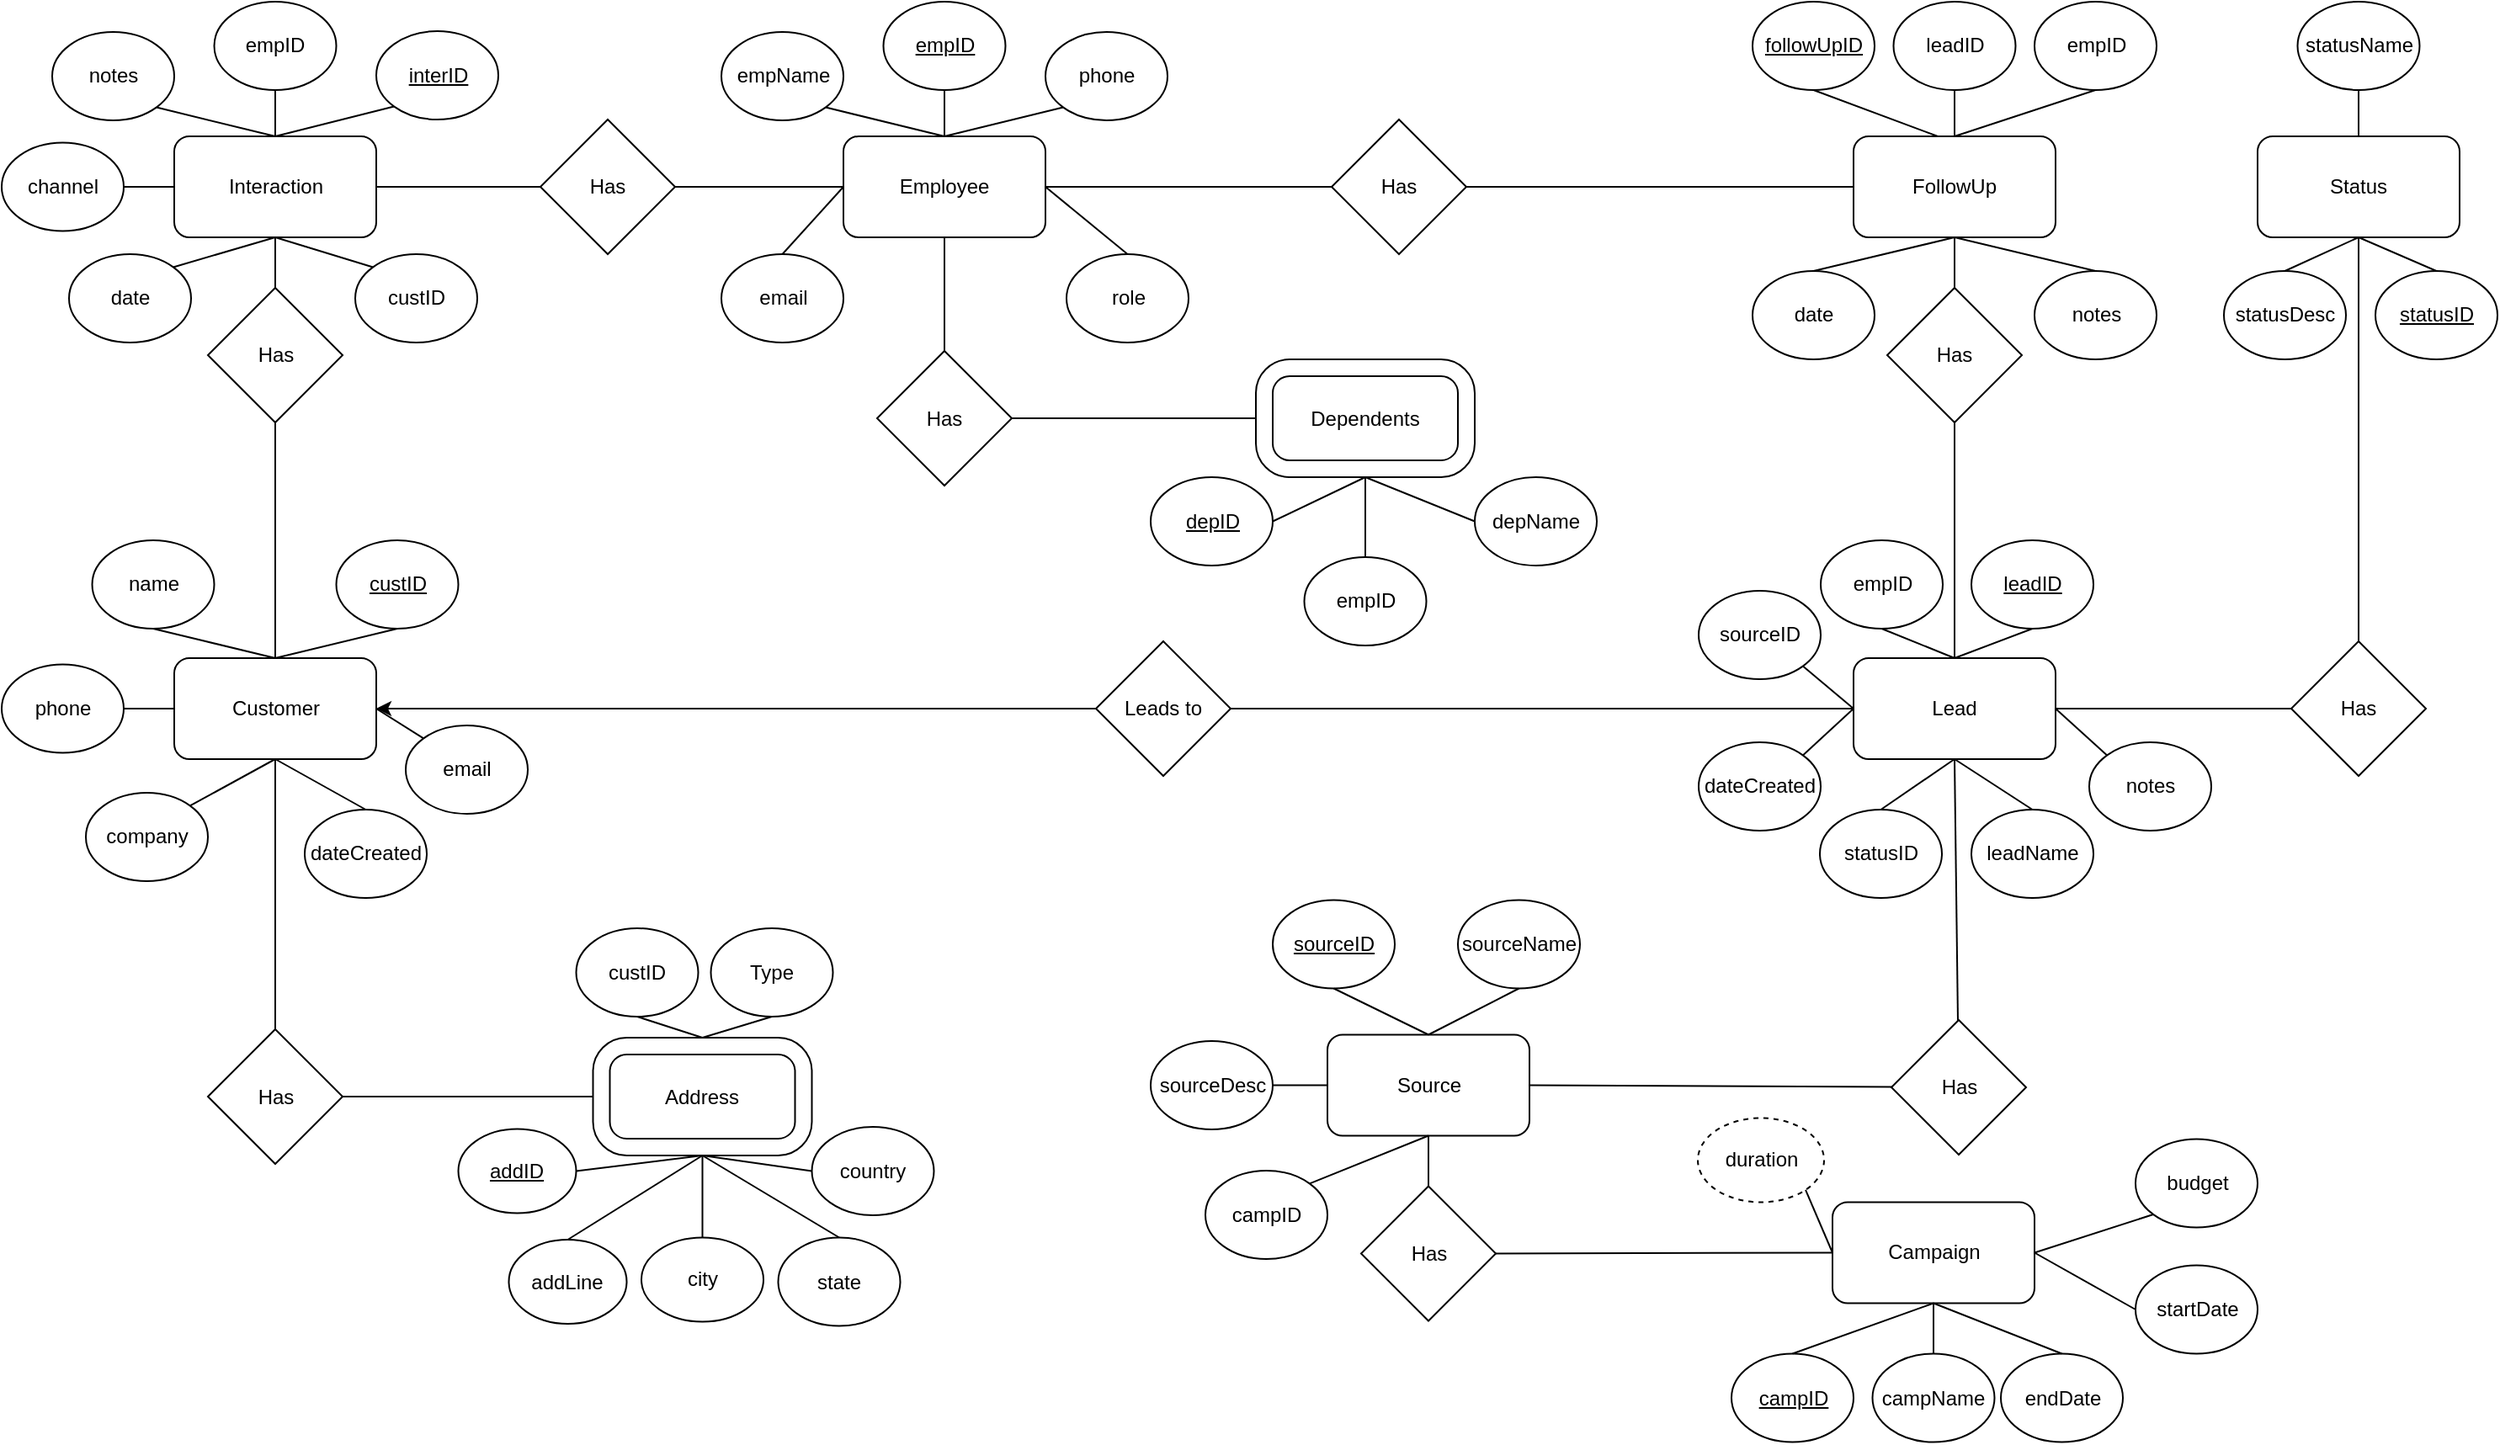 <mxfile version="27.1.0">
  <diagram name="Page-1" id="8sQqAwXPiCQdWm5QxgjP">
    <mxGraphModel dx="2730" dy="2082" grid="1" gridSize="10" guides="1" tooltips="1" connect="1" arrows="1" fold="1" page="1" pageScale="1" pageWidth="850" pageHeight="1100" math="0" shadow="0">
      <root>
        <mxCell id="0" />
        <mxCell id="1" parent="0" />
        <mxCell id="ETelCBclH9HvLKyW6j6P-1" value="Customer" style="rounded=1;whiteSpace=wrap;html=1;" parent="1" vertex="1">
          <mxGeometry x="-627.5" y="-568" width="120" height="60" as="geometry" />
        </mxCell>
        <mxCell id="ETelCBclH9HvLKyW6j6P-2" value="Address" style="rounded=1;whiteSpace=wrap;html=1;" parent="1" vertex="1">
          <mxGeometry x="-373.75" y="-337.5" width="120" height="60" as="geometry" />
        </mxCell>
        <mxCell id="ETelCBclH9HvLKyW6j6P-3" value="Employee" style="rounded=1;whiteSpace=wrap;html=1;" parent="1" vertex="1">
          <mxGeometry x="-230" y="-878" width="120" height="60" as="geometry" />
        </mxCell>
        <mxCell id="ETelCBclH9HvLKyW6j6P-4" value="Lead" style="rounded=1;whiteSpace=wrap;html=1;" parent="1" vertex="1">
          <mxGeometry x="370" y="-568" width="120" height="60" as="geometry" />
        </mxCell>
        <mxCell id="ETelCBclH9HvLKyW6j6P-6" value="Status" style="rounded=1;whiteSpace=wrap;html=1;" parent="1" vertex="1">
          <mxGeometry x="610" y="-878" width="120" height="60" as="geometry" />
        </mxCell>
        <mxCell id="ETelCBclH9HvLKyW6j6P-7" value="Interaction" style="rounded=1;whiteSpace=wrap;html=1;" parent="1" vertex="1">
          <mxGeometry x="-627.5" y="-878" width="120" height="60" as="geometry" />
        </mxCell>
        <mxCell id="ETelCBclH9HvLKyW6j6P-8" value="FollowUp" style="rounded=1;whiteSpace=wrap;html=1;" parent="1" vertex="1">
          <mxGeometry x="370" y="-878" width="120" height="60" as="geometry" />
        </mxCell>
        <mxCell id="ETelCBclH9HvLKyW6j6P-10" value="Campaign" style="rounded=1;whiteSpace=wrap;html=1;" parent="1" vertex="1">
          <mxGeometry x="357.5" y="-244.75" width="120" height="60" as="geometry" />
        </mxCell>
        <mxCell id="ETelCBclH9HvLKyW6j6P-11" value="Has" style="rhombus;whiteSpace=wrap;html=1;" parent="1" vertex="1">
          <mxGeometry x="-607.5" y="-347.5" width="80" height="80" as="geometry" />
        </mxCell>
        <mxCell id="ETelCBclH9HvLKyW6j6P-12" value="" style="endArrow=none;html=1;rounded=0;entryX=0.5;entryY=1;entryDx=0;entryDy=0;exitX=0.5;exitY=0;exitDx=0;exitDy=0;" parent="1" source="ETelCBclH9HvLKyW6j6P-11" target="ETelCBclH9HvLKyW6j6P-1" edge="1">
          <mxGeometry width="50" height="50" relative="1" as="geometry">
            <mxPoint x="-137.5" y="-247.5" as="sourcePoint" />
            <mxPoint x="-577.5" y="-407.5" as="targetPoint" />
            <Array as="points" />
          </mxGeometry>
        </mxCell>
        <mxCell id="ETelCBclH9HvLKyW6j6P-13" value="" style="endArrow=none;html=1;rounded=0;exitX=0;exitY=0.5;exitDx=0;exitDy=0;entryX=1;entryY=0.5;entryDx=0;entryDy=0;" parent="1" source="ETelCBclH9HvLKyW6j6P-2" target="ETelCBclH9HvLKyW6j6P-11" edge="1">
          <mxGeometry width="50" height="50" relative="1" as="geometry">
            <mxPoint x="-60" y="-247.5" as="sourcePoint" />
            <mxPoint x="-560" y="-347.5" as="targetPoint" />
          </mxGeometry>
        </mxCell>
        <mxCell id="ETelCBclH9HvLKyW6j6P-14" value="Has" style="rhombus;whiteSpace=wrap;html=1;" parent="1" vertex="1">
          <mxGeometry x="392.5" y="-353" width="80" height="80" as="geometry" />
        </mxCell>
        <mxCell id="ETelCBclH9HvLKyW6j6P-15" value="" style="endArrow=none;html=1;rounded=0;exitX=0.5;exitY=1;exitDx=0;exitDy=0;" parent="1" source="ETelCBclH9HvLKyW6j6P-4" target="ETelCBclH9HvLKyW6j6P-14" edge="1">
          <mxGeometry width="50" height="50" relative="1" as="geometry">
            <mxPoint x="415" y="-379" as="sourcePoint" />
            <mxPoint x="275" y="-398.75" as="targetPoint" />
          </mxGeometry>
        </mxCell>
        <mxCell id="ETelCBclH9HvLKyW6j6P-16" value="" style="endArrow=none;html=1;rounded=0;exitX=1;exitY=0.5;exitDx=0;exitDy=0;" parent="1" source="ETelCBclH9HvLKyW6j6P-42" target="ETelCBclH9HvLKyW6j6P-14" edge="1">
          <mxGeometry width="50" height="50" relative="1" as="geometry">
            <mxPoint x="137.5" y="-314.75" as="sourcePoint" />
            <mxPoint x="117.5" y="-434.75" as="targetPoint" />
          </mxGeometry>
        </mxCell>
        <mxCell id="ETelCBclH9HvLKyW6j6P-17" value="Has" style="rhombus;whiteSpace=wrap;html=1;" parent="1" vertex="1">
          <mxGeometry x="630" y="-578" width="80" height="80" as="geometry" />
        </mxCell>
        <mxCell id="ETelCBclH9HvLKyW6j6P-18" value="" style="endArrow=none;html=1;rounded=0;exitX=0;exitY=0.5;exitDx=0;exitDy=0;entryX=1;entryY=0.5;entryDx=0;entryDy=0;" parent="1" source="ETelCBclH9HvLKyW6j6P-17" target="ETelCBclH9HvLKyW6j6P-4" edge="1">
          <mxGeometry width="50" height="50" relative="1" as="geometry">
            <mxPoint x="240" y="-478" as="sourcePoint" />
            <mxPoint x="500" y="-548" as="targetPoint" />
          </mxGeometry>
        </mxCell>
        <mxCell id="ETelCBclH9HvLKyW6j6P-19" value="" style="endArrow=none;html=1;rounded=0;exitX=0.5;exitY=1;exitDx=0;exitDy=0;entryX=0.5;entryY=0;entryDx=0;entryDy=0;" parent="1" source="ETelCBclH9HvLKyW6j6P-6" target="ETelCBclH9HvLKyW6j6P-17" edge="1">
          <mxGeometry width="50" height="50" relative="1" as="geometry">
            <mxPoint x="290" y="-478" as="sourcePoint" />
            <mxPoint x="340" y="-528" as="targetPoint" />
          </mxGeometry>
        </mxCell>
        <mxCell id="ETelCBclH9HvLKyW6j6P-20" value="Has" style="rhombus;whiteSpace=wrap;html=1;" parent="1" vertex="1">
          <mxGeometry x="-410" y="-888" width="80" height="80" as="geometry" />
        </mxCell>
        <mxCell id="ETelCBclH9HvLKyW6j6P-21" value="" style="endArrow=none;html=1;rounded=0;entryX=1;entryY=0.5;entryDx=0;entryDy=0;exitX=0;exitY=0.5;exitDx=0;exitDy=0;" parent="1" source="ETelCBclH9HvLKyW6j6P-3" target="ETelCBclH9HvLKyW6j6P-20" edge="1">
          <mxGeometry width="50" height="50" relative="1" as="geometry">
            <mxPoint x="-50" y="-698" as="sourcePoint" />
            <mxPoint y="-748" as="targetPoint" />
          </mxGeometry>
        </mxCell>
        <mxCell id="ETelCBclH9HvLKyW6j6P-22" value="" style="endArrow=none;html=1;rounded=0;entryX=0;entryY=0.5;entryDx=0;entryDy=0;" parent="1" source="ETelCBclH9HvLKyW6j6P-7" target="ETelCBclH9HvLKyW6j6P-20" edge="1">
          <mxGeometry width="50" height="50" relative="1" as="geometry">
            <mxPoint x="-50" y="-698" as="sourcePoint" />
            <mxPoint y="-748" as="targetPoint" />
          </mxGeometry>
        </mxCell>
        <mxCell id="ETelCBclH9HvLKyW6j6P-23" value="Has" style="rhombus;whiteSpace=wrap;html=1;" parent="1" vertex="1">
          <mxGeometry x="-607.5" y="-788" width="80" height="80" as="geometry" />
        </mxCell>
        <mxCell id="ETelCBclH9HvLKyW6j6P-24" value="" style="endArrow=none;html=1;rounded=0;entryX=0.5;entryY=1;entryDx=0;entryDy=0;exitX=0.5;exitY=0;exitDx=0;exitDy=0;" parent="1" source="ETelCBclH9HvLKyW6j6P-23" target="ETelCBclH9HvLKyW6j6P-7" edge="1">
          <mxGeometry width="50" height="50" relative="1" as="geometry">
            <mxPoint x="-447.5" y="-698" as="sourcePoint" />
            <mxPoint x="-447.5" y="-778" as="targetPoint" />
            <Array as="points" />
          </mxGeometry>
        </mxCell>
        <mxCell id="ETelCBclH9HvLKyW6j6P-25" value="" style="endArrow=none;html=1;rounded=0;entryX=0.5;entryY=1;entryDx=0;entryDy=0;exitX=0.5;exitY=0;exitDx=0;exitDy=0;" parent="1" source="ETelCBclH9HvLKyW6j6P-1" target="ETelCBclH9HvLKyW6j6P-23" edge="1">
          <mxGeometry width="50" height="50" relative="1" as="geometry">
            <mxPoint x="-497.5" y="-548" as="sourcePoint" />
            <mxPoint x="-497.5" y="-628" as="targetPoint" />
            <Array as="points" />
          </mxGeometry>
        </mxCell>
        <mxCell id="ETelCBclH9HvLKyW6j6P-27" value="Has" style="rhombus;whiteSpace=wrap;html=1;" parent="1" vertex="1">
          <mxGeometry x="77.5" y="-254.25" width="80" height="80" as="geometry" />
        </mxCell>
        <mxCell id="ETelCBclH9HvLKyW6j6P-28" value="" style="endArrow=none;html=1;rounded=0;entryX=0;entryY=0.5;entryDx=0;entryDy=0;exitX=1;exitY=0.5;exitDx=0;exitDy=0;" parent="1" source="ETelCBclH9HvLKyW6j6P-27" target="ETelCBclH9HvLKyW6j6P-10" edge="1">
          <mxGeometry width="50" height="50" relative="1" as="geometry">
            <mxPoint x="67.5" y="-384.75" as="sourcePoint" />
            <mxPoint x="117.5" y="-434.75" as="targetPoint" />
          </mxGeometry>
        </mxCell>
        <mxCell id="ETelCBclH9HvLKyW6j6P-30" value="Has" style="rhombus;whiteSpace=wrap;html=1;" parent="1" vertex="1">
          <mxGeometry x="60" y="-888" width="80" height="80" as="geometry" />
        </mxCell>
        <mxCell id="ETelCBclH9HvLKyW6j6P-31" value="" style="endArrow=none;html=1;rounded=0;entryX=1;entryY=0.5;entryDx=0;entryDy=0;exitX=0;exitY=0.5;exitDx=0;exitDy=0;" parent="1" source="ETelCBclH9HvLKyW6j6P-30" target="ETelCBclH9HvLKyW6j6P-3" edge="1">
          <mxGeometry width="50" height="50" relative="1" as="geometry">
            <mxPoint x="-50" y="-698" as="sourcePoint" />
            <mxPoint y="-748" as="targetPoint" />
          </mxGeometry>
        </mxCell>
        <mxCell id="ETelCBclH9HvLKyW6j6P-33" value="Has" style="rhombus;whiteSpace=wrap;html=1;" parent="1" vertex="1">
          <mxGeometry x="390" y="-788" width="80" height="80" as="geometry" />
        </mxCell>
        <mxCell id="ETelCBclH9HvLKyW6j6P-34" value="" style="endArrow=none;html=1;rounded=0;entryX=0.5;entryY=0;entryDx=0;entryDy=0;exitX=0.5;exitY=1;exitDx=0;exitDy=0;" parent="1" source="ETelCBclH9HvLKyW6j6P-33" target="ETelCBclH9HvLKyW6j6P-4" edge="1">
          <mxGeometry width="50" height="50" relative="1" as="geometry">
            <mxPoint x="240" y="-478" as="sourcePoint" />
            <mxPoint x="290" y="-528" as="targetPoint" />
          </mxGeometry>
        </mxCell>
        <mxCell id="ETelCBclH9HvLKyW6j6P-35" value="" style="endArrow=none;html=1;rounded=0;entryX=0.5;entryY=0;entryDx=0;entryDy=0;exitX=0.5;exitY=1;exitDx=0;exitDy=0;" parent="1" source="ETelCBclH9HvLKyW6j6P-8" target="ETelCBclH9HvLKyW6j6P-33" edge="1">
          <mxGeometry width="50" height="50" relative="1" as="geometry">
            <mxPoint x="240" y="-578" as="sourcePoint" />
            <mxPoint x="290" y="-628" as="targetPoint" />
          </mxGeometry>
        </mxCell>
        <mxCell id="ETelCBclH9HvLKyW6j6P-40" value="" style="verticalLabelPosition=bottom;verticalAlign=top;html=1;shape=mxgraph.basic.rounded_frame;dx=10;whiteSpace=wrap;" parent="1" vertex="1">
          <mxGeometry x="-378.75" y="-342.5" width="130" height="70" as="geometry" />
        </mxCell>
        <mxCell id="ETelCBclH9HvLKyW6j6P-42" value="Source" style="rounded=1;whiteSpace=wrap;html=1;" parent="1" vertex="1">
          <mxGeometry x="57.5" y="-344.25" width="120" height="60" as="geometry" />
        </mxCell>
        <mxCell id="ETelCBclH9HvLKyW6j6P-44" value="" style="endArrow=none;html=1;rounded=0;entryX=1;entryY=0.5;entryDx=0;entryDy=0;exitX=0;exitY=0.5;exitDx=0;exitDy=0;" parent="1" source="ETelCBclH9HvLKyW6j6P-8" target="ETelCBclH9HvLKyW6j6P-30" edge="1">
          <mxGeometry width="50" height="50" relative="1" as="geometry">
            <mxPoint x="130" y="-668" as="sourcePoint" />
            <mxPoint x="180" y="-718" as="targetPoint" />
          </mxGeometry>
        </mxCell>
        <mxCell id="ETelCBclH9HvLKyW6j6P-45" value="Has" style="rhombus;whiteSpace=wrap;html=1;" parent="1" vertex="1">
          <mxGeometry x="-210" y="-750.5" width="80" height="80" as="geometry" />
        </mxCell>
        <mxCell id="ETelCBclH9HvLKyW6j6P-46" value="" style="endArrow=none;html=1;rounded=0;entryX=0.5;entryY=1;entryDx=0;entryDy=0;exitX=0.5;exitY=0;exitDx=0;exitDy=0;" parent="1" source="ETelCBclH9HvLKyW6j6P-45" target="ETelCBclH9HvLKyW6j6P-3" edge="1">
          <mxGeometry width="50" height="50" relative="1" as="geometry">
            <mxPoint x="-170" y="-778" as="sourcePoint" />
            <mxPoint x="50" y="-718" as="targetPoint" />
          </mxGeometry>
        </mxCell>
        <mxCell id="ETelCBclH9HvLKyW6j6P-47" value="" style="endArrow=none;html=1;rounded=0;entryX=1;entryY=0.5;entryDx=0;entryDy=0;exitX=0;exitY=0.5;exitDx=0;exitDy=0;exitPerimeter=0;" parent="1" source="ETelCBclH9HvLKyW6j6P-49" target="ETelCBclH9HvLKyW6j6P-45" edge="1">
          <mxGeometry width="50" height="50" relative="1" as="geometry">
            <mxPoint x="180" y="-918" as="sourcePoint" />
            <mxPoint x="50" y="-718" as="targetPoint" />
            <Array as="points" />
          </mxGeometry>
        </mxCell>
        <mxCell id="ETelCBclH9HvLKyW6j6P-48" value="Dependents" style="rounded=1;whiteSpace=wrap;html=1;" parent="1" vertex="1">
          <mxGeometry x="20" y="-740.5" width="120" height="60" as="geometry" />
        </mxCell>
        <mxCell id="ETelCBclH9HvLKyW6j6P-49" value="" style="verticalLabelPosition=bottom;verticalAlign=top;html=1;shape=mxgraph.basic.rounded_frame;dx=10;whiteSpace=wrap;" parent="1" vertex="1">
          <mxGeometry x="15" y="-745.5" width="130" height="70" as="geometry" />
        </mxCell>
        <mxCell id="ETelCBclH9HvLKyW6j6P-51" value="Leads to" style="rhombus;whiteSpace=wrap;html=1;" parent="1" vertex="1">
          <mxGeometry x="-80" y="-578" width="80" height="80" as="geometry" />
        </mxCell>
        <mxCell id="ETelCBclH9HvLKyW6j6P-52" value="" style="endArrow=classic;html=1;rounded=0;entryX=1;entryY=0.5;entryDx=0;entryDy=0;exitX=0;exitY=0.5;exitDx=0;exitDy=0;" parent="1" source="ETelCBclH9HvLKyW6j6P-51" target="ETelCBclH9HvLKyW6j6P-1" edge="1">
          <mxGeometry width="50" height="50" relative="1" as="geometry">
            <mxPoint x="-150" y="-558" as="sourcePoint" />
            <mxPoint x="-100" y="-608" as="targetPoint" />
          </mxGeometry>
        </mxCell>
        <mxCell id="ETelCBclH9HvLKyW6j6P-53" value="" style="endArrow=none;html=1;rounded=0;exitX=1;exitY=0.5;exitDx=0;exitDy=0;entryX=0;entryY=0.5;entryDx=0;entryDy=0;" parent="1" source="ETelCBclH9HvLKyW6j6P-51" target="ETelCBclH9HvLKyW6j6P-4" edge="1">
          <mxGeometry width="50" height="50" relative="1" as="geometry">
            <mxPoint x="40" y="-538" as="sourcePoint" />
            <mxPoint x="210" y="-538" as="targetPoint" />
          </mxGeometry>
        </mxCell>
        <mxCell id="ETelCBclH9HvLKyW6j6P-58" value="" style="endArrow=none;html=1;rounded=0;entryX=0.5;entryY=1;entryDx=0;entryDy=0;" parent="1" source="ETelCBclH9HvLKyW6j6P-27" edge="1">
          <mxGeometry width="50" height="50" relative="1" as="geometry">
            <mxPoint x="147.5" y="-384.25" as="sourcePoint" />
            <mxPoint x="117.5" y="-284.25" as="targetPoint" />
          </mxGeometry>
        </mxCell>
        <mxCell id="ETelCBclH9HvLKyW6j6P-59" value="&lt;u&gt;addID&lt;/u&gt;" style="ellipse;whiteSpace=wrap;html=1;" parent="1" vertex="1">
          <mxGeometry x="-458.75" y="-288.25" width="70" height="50" as="geometry" />
        </mxCell>
        <mxCell id="ETelCBclH9HvLKyW6j6P-60" value="" style="endArrow=none;html=1;rounded=0;entryX=0.5;entryY=1;entryDx=0;entryDy=0;entryPerimeter=0;exitX=1;exitY=0.5;exitDx=0;exitDy=0;" parent="1" source="ETelCBclH9HvLKyW6j6P-59" target="ETelCBclH9HvLKyW6j6P-40" edge="1">
          <mxGeometry width="50" height="50" relative="1" as="geometry">
            <mxPoint x="-38.75" y="-377.5" as="sourcePoint" />
            <mxPoint x="11.25" y="-427.5" as="targetPoint" />
          </mxGeometry>
        </mxCell>
        <mxCell id="ETelCBclH9HvLKyW6j6P-61" value="addLine" style="ellipse;whiteSpace=wrap;html=1;" parent="1" vertex="1">
          <mxGeometry x="-428.75" y="-222.5" width="70" height="50" as="geometry" />
        </mxCell>
        <mxCell id="ETelCBclH9HvLKyW6j6P-62" value="" style="endArrow=none;html=1;rounded=0;entryX=0.5;entryY=1;entryDx=0;entryDy=0;entryPerimeter=0;exitX=0.5;exitY=0;exitDx=0;exitDy=0;" parent="1" source="ETelCBclH9HvLKyW6j6P-61" target="ETelCBclH9HvLKyW6j6P-40" edge="1">
          <mxGeometry width="50" height="50" relative="1" as="geometry">
            <mxPoint x="-38.75" y="-377.5" as="sourcePoint" />
            <mxPoint x="11.25" y="-427.5" as="targetPoint" />
          </mxGeometry>
        </mxCell>
        <mxCell id="ETelCBclH9HvLKyW6j6P-63" value="city" style="ellipse;whiteSpace=wrap;html=1;" parent="1" vertex="1">
          <mxGeometry x="-350" y="-223.75" width="72.5" height="50" as="geometry" />
        </mxCell>
        <mxCell id="ETelCBclH9HvLKyW6j6P-64" value="" style="endArrow=none;html=1;rounded=0;entryX=0.5;entryY=1;entryDx=0;entryDy=0;entryPerimeter=0;exitX=0.5;exitY=0;exitDx=0;exitDy=0;" parent="1" source="ETelCBclH9HvLKyW6j6P-63" target="ETelCBclH9HvLKyW6j6P-40" edge="1">
          <mxGeometry width="50" height="50" relative="1" as="geometry">
            <mxPoint x="-38.75" y="-377.5" as="sourcePoint" />
            <mxPoint x="11.25" y="-427.5" as="targetPoint" />
          </mxGeometry>
        </mxCell>
        <mxCell id="ETelCBclH9HvLKyW6j6P-65" value="state" style="ellipse;whiteSpace=wrap;html=1;" parent="1" vertex="1">
          <mxGeometry x="-268.75" y="-223.75" width="72.5" height="52.5" as="geometry" />
        </mxCell>
        <mxCell id="ETelCBclH9HvLKyW6j6P-66" value="" style="endArrow=none;html=1;rounded=0;entryX=0.5;entryY=1;entryDx=0;entryDy=0;entryPerimeter=0;exitX=0.5;exitY=0;exitDx=0;exitDy=0;" parent="1" source="ETelCBclH9HvLKyW6j6P-65" target="ETelCBclH9HvLKyW6j6P-40" edge="1">
          <mxGeometry width="50" height="50" relative="1" as="geometry">
            <mxPoint x="-38.75" y="-377.5" as="sourcePoint" />
            <mxPoint x="-308.75" y="-257.5" as="targetPoint" />
          </mxGeometry>
        </mxCell>
        <mxCell id="ETelCBclH9HvLKyW6j6P-68" value="country" style="ellipse;whiteSpace=wrap;html=1;" parent="1" vertex="1">
          <mxGeometry x="-248.75" y="-289.5" width="72.5" height="52.5" as="geometry" />
        </mxCell>
        <mxCell id="ETelCBclH9HvLKyW6j6P-70" value="" style="endArrow=none;html=1;rounded=0;entryX=0.5;entryY=1;entryDx=0;entryDy=0;entryPerimeter=0;exitX=0;exitY=0.5;exitDx=0;exitDy=0;" parent="1" source="ETelCBclH9HvLKyW6j6P-68" target="ETelCBclH9HvLKyW6j6P-40" edge="1">
          <mxGeometry width="50" height="50" relative="1" as="geometry">
            <mxPoint x="-38.75" y="-377.5" as="sourcePoint" />
            <mxPoint x="11.25" y="-427.5" as="targetPoint" />
          </mxGeometry>
        </mxCell>
        <mxCell id="ETelCBclH9HvLKyW6j6P-71" value="Type" style="ellipse;whiteSpace=wrap;html=1;" parent="1" vertex="1">
          <mxGeometry x="-308.75" y="-407.5" width="72.5" height="52.5" as="geometry" />
        </mxCell>
        <mxCell id="ETelCBclH9HvLKyW6j6P-72" value="" style="endArrow=none;html=1;rounded=0;entryX=0.5;entryY=1;entryDx=0;entryDy=0;exitX=0.5;exitY=0;exitDx=0;exitDy=0;exitPerimeter=0;" parent="1" source="ETelCBclH9HvLKyW6j6P-40" target="ETelCBclH9HvLKyW6j6P-71" edge="1">
          <mxGeometry width="50" height="50" relative="1" as="geometry">
            <mxPoint x="-298.75" y="-347.5" as="sourcePoint" />
            <mxPoint x="11.25" y="-427.5" as="targetPoint" />
          </mxGeometry>
        </mxCell>
        <mxCell id="ETelCBclH9HvLKyW6j6P-75" value="custID" style="ellipse;whiteSpace=wrap;html=1;" parent="1" vertex="1">
          <mxGeometry x="-388.75" y="-407.5" width="72.5" height="52.5" as="geometry" />
        </mxCell>
        <mxCell id="ETelCBclH9HvLKyW6j6P-76" value="" style="endArrow=none;html=1;rounded=0;entryX=0.5;entryY=1;entryDx=0;entryDy=0;exitX=0.5;exitY=0;exitDx=0;exitDy=0;exitPerimeter=0;" parent="1" source="ETelCBclH9HvLKyW6j6P-40" target="ETelCBclH9HvLKyW6j6P-75" edge="1">
          <mxGeometry width="50" height="50" relative="1" as="geometry">
            <mxPoint x="-38.75" y="-377.5" as="sourcePoint" />
            <mxPoint x="11.25" y="-427.5" as="targetPoint" />
          </mxGeometry>
        </mxCell>
        <mxCell id="ETelCBclH9HvLKyW6j6P-78" value="&lt;u&gt;depID&lt;/u&gt;" style="ellipse;whiteSpace=wrap;html=1;" parent="1" vertex="1">
          <mxGeometry x="-47.5" y="-675.5" width="72.5" height="52.5" as="geometry" />
        </mxCell>
        <mxCell id="ETelCBclH9HvLKyW6j6P-80" value="" style="endArrow=none;html=1;rounded=0;entryX=0.5;entryY=1;entryDx=0;entryDy=0;entryPerimeter=0;exitX=1;exitY=0.5;exitDx=0;exitDy=0;" parent="1" source="ETelCBclH9HvLKyW6j6P-78" target="ETelCBclH9HvLKyW6j6P-49" edge="1">
          <mxGeometry width="50" height="50" relative="1" as="geometry">
            <mxPoint x="11.25" y="-660.5" as="sourcePoint" />
            <mxPoint x="185" y="-590.5" as="targetPoint" />
          </mxGeometry>
        </mxCell>
        <mxCell id="ETelCBclH9HvLKyW6j6P-81" value="empID" style="ellipse;whiteSpace=wrap;html=1;" parent="1" vertex="1">
          <mxGeometry x="43.75" y="-628" width="72.5" height="52.5" as="geometry" />
        </mxCell>
        <mxCell id="ETelCBclH9HvLKyW6j6P-83" value="depName" style="ellipse;whiteSpace=wrap;html=1;" parent="1" vertex="1">
          <mxGeometry x="145" y="-675.5" width="72.5" height="52.5" as="geometry" />
        </mxCell>
        <mxCell id="ETelCBclH9HvLKyW6j6P-84" value="" style="endArrow=none;html=1;rounded=0;entryX=0.5;entryY=1;entryDx=0;entryDy=0;entryPerimeter=0;exitX=0.5;exitY=0;exitDx=0;exitDy=0;" parent="1" source="ETelCBclH9HvLKyW6j6P-81" target="ETelCBclH9HvLKyW6j6P-49" edge="1">
          <mxGeometry width="50" height="50" relative="1" as="geometry">
            <mxPoint x="-25" y="-630.5" as="sourcePoint" />
            <mxPoint x="25" y="-680.5" as="targetPoint" />
          </mxGeometry>
        </mxCell>
        <mxCell id="ETelCBclH9HvLKyW6j6P-85" value="" style="endArrow=none;html=1;rounded=0;entryX=0;entryY=0.5;entryDx=0;entryDy=0;exitX=0.5;exitY=1;exitDx=0;exitDy=0;exitPerimeter=0;" parent="1" source="ETelCBclH9HvLKyW6j6P-49" target="ETelCBclH9HvLKyW6j6P-83" edge="1">
          <mxGeometry width="50" height="50" relative="1" as="geometry">
            <mxPoint x="85" y="-670.5" as="sourcePoint" />
            <mxPoint x="25" y="-680.5" as="targetPoint" />
          </mxGeometry>
        </mxCell>
        <mxCell id="ETelCBclH9HvLKyW6j6P-86" value="startDate" style="ellipse;whiteSpace=wrap;html=1;" parent="1" vertex="1">
          <mxGeometry x="537.5" y="-207.25" width="72.5" height="52.5" as="geometry" />
        </mxCell>
        <mxCell id="ETelCBclH9HvLKyW6j6P-87" value="endDate" style="ellipse;whiteSpace=wrap;html=1;" parent="1" vertex="1">
          <mxGeometry x="457.5" y="-154.75" width="72.5" height="52.5" as="geometry" />
        </mxCell>
        <mxCell id="ETelCBclH9HvLKyW6j6P-88" value="&lt;u&gt;campID&lt;/u&gt;" style="ellipse;whiteSpace=wrap;html=1;" parent="1" vertex="1">
          <mxGeometry x="297.5" y="-154.75" width="72.5" height="52.5" as="geometry" />
        </mxCell>
        <mxCell id="ETelCBclH9HvLKyW6j6P-89" value="campName" style="ellipse;whiteSpace=wrap;html=1;" parent="1" vertex="1">
          <mxGeometry x="381.25" y="-154.75" width="72.5" height="52.5" as="geometry" />
        </mxCell>
        <mxCell id="ETelCBclH9HvLKyW6j6P-90" value="budget" style="ellipse;whiteSpace=wrap;html=1;" parent="1" vertex="1">
          <mxGeometry x="537.5" y="-282.25" width="72.5" height="52.5" as="geometry" />
        </mxCell>
        <mxCell id="ETelCBclH9HvLKyW6j6P-92" value="" style="endArrow=none;html=1;rounded=0;entryX=0;entryY=1;entryDx=0;entryDy=0;exitX=1;exitY=0.5;exitDx=0;exitDy=0;" parent="1" source="ETelCBclH9HvLKyW6j6P-10" target="ETelCBclH9HvLKyW6j6P-90" edge="1">
          <mxGeometry width="50" height="50" relative="1" as="geometry">
            <mxPoint x="477.5" y="-214.75" as="sourcePoint" />
            <mxPoint x="437.5" y="-404.75" as="targetPoint" />
          </mxGeometry>
        </mxCell>
        <mxCell id="ETelCBclH9HvLKyW6j6P-93" value="" style="endArrow=none;html=1;rounded=0;entryX=0;entryY=0.5;entryDx=0;entryDy=0;" parent="1" target="ETelCBclH9HvLKyW6j6P-86" edge="1">
          <mxGeometry width="50" height="50" relative="1" as="geometry">
            <mxPoint x="477.5" y="-214.75" as="sourcePoint" />
            <mxPoint x="437.5" y="-404.75" as="targetPoint" />
          </mxGeometry>
        </mxCell>
        <mxCell id="ETelCBclH9HvLKyW6j6P-94" value="" style="endArrow=none;html=1;rounded=0;entryX=0.5;entryY=0;entryDx=0;entryDy=0;exitX=0.5;exitY=1;exitDx=0;exitDy=0;" parent="1" source="ETelCBclH9HvLKyW6j6P-10" target="ETelCBclH9HvLKyW6j6P-89" edge="1">
          <mxGeometry width="50" height="50" relative="1" as="geometry">
            <mxPoint x="417.5" y="-174.75" as="sourcePoint" />
            <mxPoint x="437.5" y="-404.75" as="targetPoint" />
          </mxGeometry>
        </mxCell>
        <mxCell id="ETelCBclH9HvLKyW6j6P-95" value="" style="endArrow=none;html=1;rounded=0;entryX=0.5;entryY=0;entryDx=0;entryDy=0;exitX=0.5;exitY=1;exitDx=0;exitDy=0;" parent="1" source="ETelCBclH9HvLKyW6j6P-10" target="ETelCBclH9HvLKyW6j6P-88" edge="1">
          <mxGeometry width="50" height="50" relative="1" as="geometry">
            <mxPoint x="387.5" y="-354.75" as="sourcePoint" />
            <mxPoint x="437.5" y="-404.75" as="targetPoint" />
          </mxGeometry>
        </mxCell>
        <mxCell id="ETelCBclH9HvLKyW6j6P-96" value="" style="endArrow=none;html=1;rounded=0;entryX=0.5;entryY=0;entryDx=0;entryDy=0;exitX=0.5;exitY=1;exitDx=0;exitDy=0;" parent="1" source="ETelCBclH9HvLKyW6j6P-10" target="ETelCBclH9HvLKyW6j6P-87" edge="1">
          <mxGeometry width="50" height="50" relative="1" as="geometry">
            <mxPoint x="387.5" y="-354.75" as="sourcePoint" />
            <mxPoint x="437.5" y="-404.75" as="targetPoint" />
          </mxGeometry>
        </mxCell>
        <mxCell id="ETelCBclH9HvLKyW6j6P-98" value="&lt;u&gt;sourceID&lt;/u&gt;" style="ellipse;whiteSpace=wrap;html=1;" parent="1" vertex="1">
          <mxGeometry x="25" y="-424.25" width="72.5" height="52.5" as="geometry" />
        </mxCell>
        <mxCell id="ETelCBclH9HvLKyW6j6P-99" value="sourceName" style="ellipse;whiteSpace=wrap;html=1;" parent="1" vertex="1">
          <mxGeometry x="135" y="-424.25" width="72.5" height="52.5" as="geometry" />
        </mxCell>
        <mxCell id="ETelCBclH9HvLKyW6j6P-100" value="sourceDesc" style="ellipse;whiteSpace=wrap;html=1;" parent="1" vertex="1">
          <mxGeometry x="-47.5" y="-340.5" width="72.5" height="52.5" as="geometry" />
        </mxCell>
        <mxCell id="ETelCBclH9HvLKyW6j6P-101" value="" style="endArrow=none;html=1;rounded=0;entryX=0;entryY=0.5;entryDx=0;entryDy=0;exitX=1;exitY=0.5;exitDx=0;exitDy=0;" parent="1" source="ETelCBclH9HvLKyW6j6P-100" target="ETelCBclH9HvLKyW6j6P-42" edge="1">
          <mxGeometry width="50" height="50" relative="1" as="geometry">
            <mxPoint x="107.5" y="-384.25" as="sourcePoint" />
            <mxPoint x="157.5" y="-434.25" as="targetPoint" />
          </mxGeometry>
        </mxCell>
        <mxCell id="ETelCBclH9HvLKyW6j6P-102" value="" style="endArrow=none;html=1;rounded=0;entryX=0.5;entryY=1;entryDx=0;entryDy=0;exitX=0.5;exitY=0;exitDx=0;exitDy=0;" parent="1" source="ETelCBclH9HvLKyW6j6P-42" target="ETelCBclH9HvLKyW6j6P-98" edge="1">
          <mxGeometry width="50" height="50" relative="1" as="geometry">
            <mxPoint x="107.5" y="-384.25" as="sourcePoint" />
            <mxPoint x="157.5" y="-434.25" as="targetPoint" />
          </mxGeometry>
        </mxCell>
        <mxCell id="ETelCBclH9HvLKyW6j6P-103" value="" style="endArrow=none;html=1;rounded=0;exitX=0.5;exitY=0;exitDx=0;exitDy=0;entryX=0.5;entryY=1;entryDx=0;entryDy=0;" parent="1" source="ETelCBclH9HvLKyW6j6P-42" target="ETelCBclH9HvLKyW6j6P-99" edge="1">
          <mxGeometry width="50" height="50" relative="1" as="geometry">
            <mxPoint x="107.5" y="-384.25" as="sourcePoint" />
            <mxPoint x="237.5" y="-344.25" as="targetPoint" />
          </mxGeometry>
        </mxCell>
        <mxCell id="ETelCBclH9HvLKyW6j6P-105" value="statusDesc" style="ellipse;whiteSpace=wrap;html=1;" parent="1" vertex="1">
          <mxGeometry x="590" y="-798" width="72.5" height="52.5" as="geometry" />
        </mxCell>
        <mxCell id="ETelCBclH9HvLKyW6j6P-106" value="statusName" style="ellipse;whiteSpace=wrap;html=1;" parent="1" vertex="1">
          <mxGeometry x="633.75" y="-958" width="72.5" height="52.5" as="geometry" />
        </mxCell>
        <mxCell id="ETelCBclH9HvLKyW6j6P-107" value="&lt;u&gt;statusID&lt;/u&gt;" style="ellipse;whiteSpace=wrap;html=1;" parent="1" vertex="1">
          <mxGeometry x="680" y="-798" width="72.5" height="52.5" as="geometry" />
        </mxCell>
        <mxCell id="ETelCBclH9HvLKyW6j6P-108" value="" style="endArrow=none;html=1;rounded=0;entryX=0.5;entryY=1;entryDx=0;entryDy=0;exitX=0.5;exitY=0;exitDx=0;exitDy=0;" parent="1" source="ETelCBclH9HvLKyW6j6P-105" target="ETelCBclH9HvLKyW6j6P-6" edge="1">
          <mxGeometry width="50" height="50" relative="1" as="geometry">
            <mxPoint x="540" y="-708" as="sourcePoint" />
            <mxPoint x="590" y="-758" as="targetPoint" />
          </mxGeometry>
        </mxCell>
        <mxCell id="ETelCBclH9HvLKyW6j6P-109" value="" style="endArrow=none;html=1;rounded=0;entryX=0.5;entryY=0;entryDx=0;entryDy=0;exitX=0.5;exitY=1;exitDx=0;exitDy=0;" parent="1" source="ETelCBclH9HvLKyW6j6P-6" target="ETelCBclH9HvLKyW6j6P-107" edge="1">
          <mxGeometry width="50" height="50" relative="1" as="geometry">
            <mxPoint x="540" y="-708" as="sourcePoint" />
            <mxPoint x="590" y="-758" as="targetPoint" />
          </mxGeometry>
        </mxCell>
        <mxCell id="ETelCBclH9HvLKyW6j6P-110" value="" style="endArrow=none;html=1;rounded=0;entryX=0.5;entryY=1;entryDx=0;entryDy=0;exitX=0.5;exitY=0;exitDx=0;exitDy=0;" parent="1" source="ETelCBclH9HvLKyW6j6P-6" target="ETelCBclH9HvLKyW6j6P-106" edge="1">
          <mxGeometry width="50" height="50" relative="1" as="geometry">
            <mxPoint x="540" y="-708" as="sourcePoint" />
            <mxPoint x="590" y="-758" as="targetPoint" />
          </mxGeometry>
        </mxCell>
        <mxCell id="ETelCBclH9HvLKyW6j6P-111" value="date" style="ellipse;whiteSpace=wrap;html=1;" parent="1" vertex="1">
          <mxGeometry x="310" y="-798" width="72.5" height="52.5" as="geometry" />
        </mxCell>
        <mxCell id="ETelCBclH9HvLKyW6j6P-112" value="leadID" style="ellipse;whiteSpace=wrap;html=1;" parent="1" vertex="1">
          <mxGeometry x="393.75" y="-958" width="72.5" height="52.5" as="geometry" />
        </mxCell>
        <mxCell id="ETelCBclH9HvLKyW6j6P-113" value="notes" style="ellipse;whiteSpace=wrap;html=1;" parent="1" vertex="1">
          <mxGeometry x="477.5" y="-798" width="72.5" height="52.5" as="geometry" />
        </mxCell>
        <mxCell id="ETelCBclH9HvLKyW6j6P-114" value="empID" style="ellipse;whiteSpace=wrap;html=1;" parent="1" vertex="1">
          <mxGeometry x="477.5" y="-958" width="72.5" height="52.5" as="geometry" />
        </mxCell>
        <mxCell id="ETelCBclH9HvLKyW6j6P-115" value="&lt;u&gt;followUpID&lt;/u&gt;" style="ellipse;whiteSpace=wrap;html=1;" parent="1" vertex="1">
          <mxGeometry x="310" y="-958" width="72.5" height="52.5" as="geometry" />
        </mxCell>
        <mxCell id="ETelCBclH9HvLKyW6j6P-116" value="" style="endArrow=none;html=1;rounded=0;entryX=0.5;entryY=1;entryDx=0;entryDy=0;exitX=0.5;exitY=0;exitDx=0;exitDy=0;" parent="1" source="ETelCBclH9HvLKyW6j6P-8" target="ETelCBclH9HvLKyW6j6P-114" edge="1">
          <mxGeometry width="50" height="50" relative="1" as="geometry">
            <mxPoint x="170" y="-928" as="sourcePoint" />
            <mxPoint x="220" y="-978" as="targetPoint" />
          </mxGeometry>
        </mxCell>
        <mxCell id="ETelCBclH9HvLKyW6j6P-117" value="" style="endArrow=none;html=1;rounded=0;entryX=0.5;entryY=1;entryDx=0;entryDy=0;exitX=0.5;exitY=0;exitDx=0;exitDy=0;" parent="1" source="ETelCBclH9HvLKyW6j6P-8" target="ETelCBclH9HvLKyW6j6P-112" edge="1">
          <mxGeometry width="50" height="50" relative="1" as="geometry">
            <mxPoint x="170" y="-928" as="sourcePoint" />
            <mxPoint x="220" y="-978" as="targetPoint" />
          </mxGeometry>
        </mxCell>
        <mxCell id="ETelCBclH9HvLKyW6j6P-118" value="" style="endArrow=none;html=1;rounded=0;entryX=0.5;entryY=1;entryDx=0;entryDy=0;exitX=0.417;exitY=0;exitDx=0;exitDy=0;exitPerimeter=0;" parent="1" source="ETelCBclH9HvLKyW6j6P-8" target="ETelCBclH9HvLKyW6j6P-115" edge="1">
          <mxGeometry width="50" height="50" relative="1" as="geometry">
            <mxPoint x="170" y="-928" as="sourcePoint" />
            <mxPoint x="220" y="-978" as="targetPoint" />
          </mxGeometry>
        </mxCell>
        <mxCell id="ETelCBclH9HvLKyW6j6P-120" value="" style="endArrow=none;html=1;rounded=0;entryX=0.5;entryY=1;entryDx=0;entryDy=0;exitX=0.5;exitY=0;exitDx=0;exitDy=0;" parent="1" source="ETelCBclH9HvLKyW6j6P-111" target="ETelCBclH9HvLKyW6j6P-8" edge="1">
          <mxGeometry width="50" height="50" relative="1" as="geometry">
            <mxPoint x="170" y="-818" as="sourcePoint" />
            <mxPoint x="220" y="-868" as="targetPoint" />
          </mxGeometry>
        </mxCell>
        <mxCell id="ETelCBclH9HvLKyW6j6P-121" value="" style="endArrow=none;html=1;rounded=0;entryX=0.5;entryY=1;entryDx=0;entryDy=0;exitX=0.5;exitY=0;exitDx=0;exitDy=0;" parent="1" source="ETelCBclH9HvLKyW6j6P-113" target="ETelCBclH9HvLKyW6j6P-8" edge="1">
          <mxGeometry width="50" height="50" relative="1" as="geometry">
            <mxPoint x="170" y="-818" as="sourcePoint" />
            <mxPoint x="220" y="-868" as="targetPoint" />
          </mxGeometry>
        </mxCell>
        <mxCell id="ETelCBclH9HvLKyW6j6P-122" value="empID" style="ellipse;whiteSpace=wrap;html=1;" parent="1" vertex="1">
          <mxGeometry x="-603.75" y="-958" width="72.5" height="52.5" as="geometry" />
        </mxCell>
        <mxCell id="ETelCBclH9HvLKyW6j6P-123" value="&lt;u&gt;interID&lt;/u&gt;" style="ellipse;whiteSpace=wrap;html=1;" parent="1" vertex="1">
          <mxGeometry x="-507.5" y="-940.5" width="72.5" height="52.5" as="geometry" />
        </mxCell>
        <mxCell id="ETelCBclH9HvLKyW6j6P-124" value="date" style="ellipse;whiteSpace=wrap;html=1;" parent="1" vertex="1">
          <mxGeometry x="-690" y="-808" width="72.5" height="52.5" as="geometry" />
        </mxCell>
        <mxCell id="ETelCBclH9HvLKyW6j6P-125" value="notes" style="ellipse;whiteSpace=wrap;html=1;" parent="1" vertex="1">
          <mxGeometry x="-700" y="-940" width="72.5" height="52.5" as="geometry" />
        </mxCell>
        <mxCell id="ETelCBclH9HvLKyW6j6P-126" value="channel" style="ellipse;whiteSpace=wrap;html=1;" parent="1" vertex="1">
          <mxGeometry x="-730" y="-874.25" width="72.5" height="52.5" as="geometry" />
        </mxCell>
        <mxCell id="ETelCBclH9HvLKyW6j6P-127" value="custID" style="ellipse;whiteSpace=wrap;html=1;" parent="1" vertex="1">
          <mxGeometry x="-520" y="-808" width="72.5" height="52.5" as="geometry" />
        </mxCell>
        <mxCell id="ETelCBclH9HvLKyW6j6P-128" value="" style="endArrow=none;html=1;rounded=0;entryX=0.5;entryY=1;entryDx=0;entryDy=0;exitX=0.5;exitY=0;exitDx=0;exitDy=0;" parent="1" source="ETelCBclH9HvLKyW6j6P-7" target="ETelCBclH9HvLKyW6j6P-122" edge="1">
          <mxGeometry width="50" height="50" relative="1" as="geometry">
            <mxPoint x="-390" y="-718" as="sourcePoint" />
            <mxPoint x="-340" y="-768" as="targetPoint" />
          </mxGeometry>
        </mxCell>
        <mxCell id="ETelCBclH9HvLKyW6j6P-129" value="" style="endArrow=none;html=1;rounded=0;entryX=1;entryY=1;entryDx=0;entryDy=0;exitX=0.5;exitY=0;exitDx=0;exitDy=0;" parent="1" source="ETelCBclH9HvLKyW6j6P-7" target="ETelCBclH9HvLKyW6j6P-125" edge="1">
          <mxGeometry width="50" height="50" relative="1" as="geometry">
            <mxPoint x="-390" y="-718" as="sourcePoint" />
            <mxPoint x="-340" y="-768" as="targetPoint" />
          </mxGeometry>
        </mxCell>
        <mxCell id="ETelCBclH9HvLKyW6j6P-132" value="" style="endArrow=none;html=1;rounded=0;entryX=0;entryY=1;entryDx=0;entryDy=0;exitX=0.5;exitY=0;exitDx=0;exitDy=0;" parent="1" source="ETelCBclH9HvLKyW6j6P-7" target="ETelCBclH9HvLKyW6j6P-123" edge="1">
          <mxGeometry width="50" height="50" relative="1" as="geometry">
            <mxPoint x="-390" y="-718" as="sourcePoint" />
            <mxPoint x="-340" y="-768" as="targetPoint" />
          </mxGeometry>
        </mxCell>
        <mxCell id="ETelCBclH9HvLKyW6j6P-133" value="" style="endArrow=none;html=1;rounded=0;entryX=0;entryY=0;entryDx=0;entryDy=0;exitX=0.5;exitY=1;exitDx=0;exitDy=0;" parent="1" source="ETelCBclH9HvLKyW6j6P-7" target="ETelCBclH9HvLKyW6j6P-127" edge="1">
          <mxGeometry width="50" height="50" relative="1" as="geometry">
            <mxPoint x="-230" y="-718" as="sourcePoint" />
            <mxPoint x="-180" y="-768" as="targetPoint" />
          </mxGeometry>
        </mxCell>
        <mxCell id="ETelCBclH9HvLKyW6j6P-134" value="" style="endArrow=none;html=1;rounded=0;exitX=1;exitY=0;exitDx=0;exitDy=0;entryX=0.5;entryY=1;entryDx=0;entryDy=0;" parent="1" source="ETelCBclH9HvLKyW6j6P-124" target="ETelCBclH9HvLKyW6j6P-7" edge="1">
          <mxGeometry width="50" height="50" relative="1" as="geometry">
            <mxPoint x="-230" y="-718" as="sourcePoint" />
            <mxPoint x="-180" y="-768" as="targetPoint" />
          </mxGeometry>
        </mxCell>
        <mxCell id="ETelCBclH9HvLKyW6j6P-135" value="" style="endArrow=none;html=1;rounded=0;entryX=1;entryY=0.5;entryDx=0;entryDy=0;exitX=0;exitY=0.5;exitDx=0;exitDy=0;" parent="1" source="ETelCBclH9HvLKyW6j6P-7" target="ETelCBclH9HvLKyW6j6P-126" edge="1">
          <mxGeometry width="50" height="50" relative="1" as="geometry">
            <mxPoint x="-230" y="-718" as="sourcePoint" />
            <mxPoint x="-180" y="-768" as="targetPoint" />
          </mxGeometry>
        </mxCell>
        <mxCell id="ETelCBclH9HvLKyW6j6P-136" value="dateCreated" style="ellipse;whiteSpace=wrap;html=1;" parent="1" vertex="1">
          <mxGeometry x="278" y="-518" width="72.5" height="52.5" as="geometry" />
        </mxCell>
        <mxCell id="ETelCBclH9HvLKyW6j6P-137" value="sourceID" style="ellipse;whiteSpace=wrap;html=1;" parent="1" vertex="1">
          <mxGeometry x="278" y="-608" width="72.5" height="52.5" as="geometry" />
        </mxCell>
        <mxCell id="ETelCBclH9HvLKyW6j6P-141" value="statusID" style="ellipse;whiteSpace=wrap;html=1;" parent="1" vertex="1">
          <mxGeometry x="350" y="-478" width="72.5" height="52.5" as="geometry" />
        </mxCell>
        <mxCell id="ETelCBclH9HvLKyW6j6P-142" value="leadName" style="ellipse;whiteSpace=wrap;html=1;" parent="1" vertex="1">
          <mxGeometry x="440" y="-478" width="72.5" height="52.5" as="geometry" />
        </mxCell>
        <mxCell id="ETelCBclH9HvLKyW6j6P-143" value="empID" style="ellipse;whiteSpace=wrap;html=1;" parent="1" vertex="1">
          <mxGeometry x="350.5" y="-638" width="72.5" height="52.5" as="geometry" />
        </mxCell>
        <mxCell id="ETelCBclH9HvLKyW6j6P-144" value="&lt;u&gt;leadID&lt;/u&gt;" style="ellipse;whiteSpace=wrap;html=1;" parent="1" vertex="1">
          <mxGeometry x="440" y="-638" width="72.5" height="52.5" as="geometry" />
        </mxCell>
        <mxCell id="ETelCBclH9HvLKyW6j6P-146" value="campID" style="ellipse;whiteSpace=wrap;html=1;" parent="1" vertex="1">
          <mxGeometry x="-15" y="-263.5" width="72.5" height="52.5" as="geometry" />
        </mxCell>
        <mxCell id="ETelCBclH9HvLKyW6j6P-147" value="" style="endArrow=none;html=1;rounded=0;entryX=0.5;entryY=1;entryDx=0;entryDy=0;exitX=1;exitY=0;exitDx=0;exitDy=0;" parent="1" source="ETelCBclH9HvLKyW6j6P-146" target="ETelCBclH9HvLKyW6j6P-42" edge="1">
          <mxGeometry width="50" height="50" relative="1" as="geometry">
            <mxPoint x="282.5" y="-313.5" as="sourcePoint" />
            <mxPoint x="332.5" y="-363.5" as="targetPoint" />
          </mxGeometry>
        </mxCell>
        <mxCell id="ETelCBclH9HvLKyW6j6P-149" value="notes" style="ellipse;whiteSpace=wrap;html=1;" parent="1" vertex="1">
          <mxGeometry x="510" y="-518" width="72.5" height="52.5" as="geometry" />
        </mxCell>
        <mxCell id="ETelCBclH9HvLKyW6j6P-150" value="" style="endArrow=none;html=1;rounded=0;entryX=0.5;entryY=1;entryDx=0;entryDy=0;exitX=0.5;exitY=0;exitDx=0;exitDy=0;" parent="1" source="ETelCBclH9HvLKyW6j6P-4" target="ETelCBclH9HvLKyW6j6P-144" edge="1">
          <mxGeometry width="50" height="50" relative="1" as="geometry">
            <mxPoint x="240" y="-608" as="sourcePoint" />
            <mxPoint x="290" y="-658" as="targetPoint" />
          </mxGeometry>
        </mxCell>
        <mxCell id="ETelCBclH9HvLKyW6j6P-151" value="" style="endArrow=none;html=1;rounded=0;entryX=0.5;entryY=1;entryDx=0;entryDy=0;exitX=0.5;exitY=0;exitDx=0;exitDy=0;" parent="1" source="ETelCBclH9HvLKyW6j6P-4" target="ETelCBclH9HvLKyW6j6P-143" edge="1">
          <mxGeometry width="50" height="50" relative="1" as="geometry">
            <mxPoint x="240" y="-608" as="sourcePoint" />
            <mxPoint x="290" y="-658" as="targetPoint" />
          </mxGeometry>
        </mxCell>
        <mxCell id="ETelCBclH9HvLKyW6j6P-152" value="" style="endArrow=none;html=1;rounded=0;entryX=1;entryY=1;entryDx=0;entryDy=0;exitX=0;exitY=0.5;exitDx=0;exitDy=0;" parent="1" source="ETelCBclH9HvLKyW6j6P-4" target="ETelCBclH9HvLKyW6j6P-137" edge="1">
          <mxGeometry width="50" height="50" relative="1" as="geometry">
            <mxPoint x="240" y="-608" as="sourcePoint" />
            <mxPoint x="290" y="-658" as="targetPoint" />
          </mxGeometry>
        </mxCell>
        <mxCell id="ETelCBclH9HvLKyW6j6P-153" value="" style="endArrow=none;html=1;rounded=0;entryX=1;entryY=0;entryDx=0;entryDy=0;exitX=0;exitY=0.5;exitDx=0;exitDy=0;" parent="1" source="ETelCBclH9HvLKyW6j6P-4" target="ETelCBclH9HvLKyW6j6P-136" edge="1">
          <mxGeometry width="50" height="50" relative="1" as="geometry">
            <mxPoint x="240" y="-608" as="sourcePoint" />
            <mxPoint x="290" y="-658" as="targetPoint" />
          </mxGeometry>
        </mxCell>
        <mxCell id="ETelCBclH9HvLKyW6j6P-154" value="" style="endArrow=none;html=1;rounded=0;entryX=0;entryY=0;entryDx=0;entryDy=0;exitX=1;exitY=0.5;exitDx=0;exitDy=0;" parent="1" source="ETelCBclH9HvLKyW6j6P-4" target="ETelCBclH9HvLKyW6j6P-149" edge="1">
          <mxGeometry width="50" height="50" relative="1" as="geometry">
            <mxPoint x="240" y="-608" as="sourcePoint" />
            <mxPoint x="290" y="-658" as="targetPoint" />
          </mxGeometry>
        </mxCell>
        <mxCell id="ETelCBclH9HvLKyW6j6P-155" value="" style="endArrow=none;html=1;rounded=0;entryX=0.5;entryY=0;entryDx=0;entryDy=0;exitX=0.5;exitY=1;exitDx=0;exitDy=0;" parent="1" source="ETelCBclH9HvLKyW6j6P-4" target="ETelCBclH9HvLKyW6j6P-141" edge="1">
          <mxGeometry width="50" height="50" relative="1" as="geometry">
            <mxPoint x="240" y="-608" as="sourcePoint" />
            <mxPoint x="290" y="-658" as="targetPoint" />
          </mxGeometry>
        </mxCell>
        <mxCell id="ETelCBclH9HvLKyW6j6P-156" value="" style="endArrow=none;html=1;rounded=0;entryX=0.5;entryY=0;entryDx=0;entryDy=0;exitX=0.5;exitY=1;exitDx=0;exitDy=0;" parent="1" source="ETelCBclH9HvLKyW6j6P-4" target="ETelCBclH9HvLKyW6j6P-142" edge="1">
          <mxGeometry width="50" height="50" relative="1" as="geometry">
            <mxPoint x="240" y="-608" as="sourcePoint" />
            <mxPoint x="290" y="-658" as="targetPoint" />
          </mxGeometry>
        </mxCell>
        <mxCell id="ETelCBclH9HvLKyW6j6P-157" value="&lt;u&gt;empID&lt;/u&gt;" style="ellipse;whiteSpace=wrap;html=1;" parent="1" vertex="1">
          <mxGeometry x="-206.25" y="-958" width="72.5" height="52.5" as="geometry" />
        </mxCell>
        <mxCell id="ETelCBclH9HvLKyW6j6P-158" value="email" style="ellipse;whiteSpace=wrap;html=1;" parent="1" vertex="1">
          <mxGeometry x="-302.5" y="-808" width="72.5" height="52.5" as="geometry" />
        </mxCell>
        <mxCell id="ETelCBclH9HvLKyW6j6P-159" value="role" style="ellipse;whiteSpace=wrap;html=1;" parent="1" vertex="1">
          <mxGeometry x="-97.5" y="-808" width="72.5" height="52.5" as="geometry" />
        </mxCell>
        <mxCell id="ETelCBclH9HvLKyW6j6P-160" value="phone" style="ellipse;whiteSpace=wrap;html=1;" parent="1" vertex="1">
          <mxGeometry x="-110" y="-940" width="72.5" height="52.5" as="geometry" />
        </mxCell>
        <mxCell id="ETelCBclH9HvLKyW6j6P-161" value="empName" style="ellipse;whiteSpace=wrap;html=1;" parent="1" vertex="1">
          <mxGeometry x="-302.5" y="-940" width="72.5" height="52.5" as="geometry" />
        </mxCell>
        <mxCell id="ETelCBclH9HvLKyW6j6P-163" value="" style="endArrow=none;html=1;rounded=0;entryX=0.5;entryY=1;entryDx=0;entryDy=0;exitX=0.5;exitY=0;exitDx=0;exitDy=0;" parent="1" source="ETelCBclH9HvLKyW6j6P-3" target="ETelCBclH9HvLKyW6j6P-157" edge="1">
          <mxGeometry width="50" height="50" relative="1" as="geometry">
            <mxPoint x="-110" y="-798" as="sourcePoint" />
            <mxPoint x="-60" y="-848" as="targetPoint" />
          </mxGeometry>
        </mxCell>
        <mxCell id="ETelCBclH9HvLKyW6j6P-164" value="" style="endArrow=none;html=1;rounded=0;entryX=0;entryY=1;entryDx=0;entryDy=0;exitX=0.5;exitY=0;exitDx=0;exitDy=0;" parent="1" source="ETelCBclH9HvLKyW6j6P-3" target="ETelCBclH9HvLKyW6j6P-160" edge="1">
          <mxGeometry width="50" height="50" relative="1" as="geometry">
            <mxPoint x="-110" y="-798" as="sourcePoint" />
            <mxPoint x="-60" y="-848" as="targetPoint" />
          </mxGeometry>
        </mxCell>
        <mxCell id="ETelCBclH9HvLKyW6j6P-165" value="" style="endArrow=none;html=1;rounded=0;entryX=1;entryY=1;entryDx=0;entryDy=0;exitX=0.5;exitY=0;exitDx=0;exitDy=0;" parent="1" source="ETelCBclH9HvLKyW6j6P-3" target="ETelCBclH9HvLKyW6j6P-161" edge="1">
          <mxGeometry width="50" height="50" relative="1" as="geometry">
            <mxPoint x="-110" y="-798" as="sourcePoint" />
            <mxPoint x="-60" y="-848" as="targetPoint" />
          </mxGeometry>
        </mxCell>
        <mxCell id="ETelCBclH9HvLKyW6j6P-166" value="" style="endArrow=none;html=1;rounded=0;entryX=0.5;entryY=0;entryDx=0;entryDy=0;exitX=0;exitY=0.5;exitDx=0;exitDy=0;" parent="1" source="ETelCBclH9HvLKyW6j6P-3" target="ETelCBclH9HvLKyW6j6P-158" edge="1">
          <mxGeometry width="50" height="50" relative="1" as="geometry">
            <mxPoint x="-110" y="-798" as="sourcePoint" />
            <mxPoint x="-60" y="-848" as="targetPoint" />
          </mxGeometry>
        </mxCell>
        <mxCell id="ETelCBclH9HvLKyW6j6P-167" value="" style="endArrow=none;html=1;rounded=0;entryX=1;entryY=0.5;entryDx=0;entryDy=0;exitX=0.5;exitY=0;exitDx=0;exitDy=0;" parent="1" source="ETelCBclH9HvLKyW6j6P-159" target="ETelCBclH9HvLKyW6j6P-3" edge="1">
          <mxGeometry width="50" height="50" relative="1" as="geometry">
            <mxPoint x="-110" y="-798" as="sourcePoint" />
            <mxPoint x="-60" y="-848" as="targetPoint" />
          </mxGeometry>
        </mxCell>
        <mxCell id="ETelCBclH9HvLKyW6j6P-169" value="email" style="ellipse;whiteSpace=wrap;html=1;" parent="1" vertex="1">
          <mxGeometry x="-490" y="-528" width="72.5" height="52.5" as="geometry" />
        </mxCell>
        <mxCell id="ETelCBclH9HvLKyW6j6P-170" value="&lt;u&gt;custID&lt;/u&gt;" style="ellipse;whiteSpace=wrap;html=1;" parent="1" vertex="1">
          <mxGeometry x="-531.25" y="-638" width="72.5" height="52.5" as="geometry" />
        </mxCell>
        <mxCell id="ETelCBclH9HvLKyW6j6P-172" value="company" style="ellipse;whiteSpace=wrap;html=1;" parent="1" vertex="1">
          <mxGeometry x="-680" y="-488" width="72.5" height="52.5" as="geometry" />
        </mxCell>
        <mxCell id="ETelCBclH9HvLKyW6j6P-173" value="phone" style="ellipse;whiteSpace=wrap;html=1;" parent="1" vertex="1">
          <mxGeometry x="-730" y="-564.25" width="72.5" height="52.5" as="geometry" />
        </mxCell>
        <mxCell id="ETelCBclH9HvLKyW6j6P-174" value="dateCreated" style="ellipse;whiteSpace=wrap;html=1;" parent="1" vertex="1">
          <mxGeometry x="-550" y="-478" width="72.5" height="52.5" as="geometry" />
        </mxCell>
        <mxCell id="ETelCBclH9HvLKyW6j6P-175" value="name" style="ellipse;whiteSpace=wrap;html=1;" parent="1" vertex="1">
          <mxGeometry x="-676.25" y="-638" width="72.5" height="52.5" as="geometry" />
        </mxCell>
        <mxCell id="ETelCBclH9HvLKyW6j6P-176" value="" style="endArrow=none;html=1;rounded=0;entryX=0.5;entryY=1;entryDx=0;entryDy=0;exitX=0.5;exitY=0;exitDx=0;exitDy=0;" parent="1" source="ETelCBclH9HvLKyW6j6P-1" target="ETelCBclH9HvLKyW6j6P-170" edge="1">
          <mxGeometry width="50" height="50" relative="1" as="geometry">
            <mxPoint x="-600" y="-508" as="sourcePoint" />
            <mxPoint x="-550" y="-558" as="targetPoint" />
          </mxGeometry>
        </mxCell>
        <mxCell id="ETelCBclH9HvLKyW6j6P-177" value="" style="endArrow=none;html=1;rounded=0;entryX=0.5;entryY=1;entryDx=0;entryDy=0;exitX=0.5;exitY=0;exitDx=0;exitDy=0;" parent="1" source="ETelCBclH9HvLKyW6j6P-1" target="ETelCBclH9HvLKyW6j6P-175" edge="1">
          <mxGeometry width="50" height="50" relative="1" as="geometry">
            <mxPoint x="-600" y="-508" as="sourcePoint" />
            <mxPoint x="-550" y="-558" as="targetPoint" />
          </mxGeometry>
        </mxCell>
        <mxCell id="ETelCBclH9HvLKyW6j6P-178" value="" style="endArrow=none;html=1;rounded=0;entryX=1;entryY=0.5;entryDx=0;entryDy=0;exitX=0;exitY=0.5;exitDx=0;exitDy=0;" parent="1" source="ETelCBclH9HvLKyW6j6P-1" target="ETelCBclH9HvLKyW6j6P-173" edge="1">
          <mxGeometry width="50" height="50" relative="1" as="geometry">
            <mxPoint x="-600" y="-508" as="sourcePoint" />
            <mxPoint x="-550" y="-558" as="targetPoint" />
          </mxGeometry>
        </mxCell>
        <mxCell id="ETelCBclH9HvLKyW6j6P-179" value="" style="endArrow=none;html=1;rounded=0;entryX=0.5;entryY=1;entryDx=0;entryDy=0;exitX=1;exitY=0;exitDx=0;exitDy=0;" parent="1" source="ETelCBclH9HvLKyW6j6P-172" target="ETelCBclH9HvLKyW6j6P-1" edge="1">
          <mxGeometry width="50" height="50" relative="1" as="geometry">
            <mxPoint x="-600" y="-508" as="sourcePoint" />
            <mxPoint x="-550" y="-558" as="targetPoint" />
          </mxGeometry>
        </mxCell>
        <mxCell id="ETelCBclH9HvLKyW6j6P-180" value="" style="endArrow=none;html=1;rounded=0;entryX=0;entryY=0;entryDx=0;entryDy=0;exitX=1;exitY=0.5;exitDx=0;exitDy=0;" parent="1" source="ETelCBclH9HvLKyW6j6P-1" target="ETelCBclH9HvLKyW6j6P-169" edge="1">
          <mxGeometry width="50" height="50" relative="1" as="geometry">
            <mxPoint x="-600" y="-508" as="sourcePoint" />
            <mxPoint x="-550" y="-558" as="targetPoint" />
          </mxGeometry>
        </mxCell>
        <mxCell id="ETelCBclH9HvLKyW6j6P-181" value="" style="endArrow=none;html=1;rounded=0;entryX=0.5;entryY=1;entryDx=0;entryDy=0;exitX=0.5;exitY=0;exitDx=0;exitDy=0;" parent="1" source="ETelCBclH9HvLKyW6j6P-174" target="ETelCBclH9HvLKyW6j6P-1" edge="1">
          <mxGeometry width="50" height="50" relative="1" as="geometry">
            <mxPoint x="-600" y="-508" as="sourcePoint" />
            <mxPoint x="-550" y="-558" as="targetPoint" />
          </mxGeometry>
        </mxCell>
        <mxCell id="ETelCBclH9HvLKyW6j6P-183" value="duration" style="ellipse;whiteSpace=wrap;html=1;align=center;dashed=1;" parent="1" vertex="1">
          <mxGeometry x="277.5" y="-294.75" width="75" height="50" as="geometry" />
        </mxCell>
        <mxCell id="ETelCBclH9HvLKyW6j6P-184" value="" style="endArrow=none;html=1;rounded=0;entryX=1;entryY=1;entryDx=0;entryDy=0;exitX=0;exitY=0.5;exitDx=0;exitDy=0;" parent="1" source="ETelCBclH9HvLKyW6j6P-10" target="ETelCBclH9HvLKyW6j6P-183" edge="1">
          <mxGeometry width="50" height="50" relative="1" as="geometry">
            <mxPoint x="222.5" y="-124" as="sourcePoint" />
            <mxPoint x="272.5" y="-174" as="targetPoint" />
          </mxGeometry>
        </mxCell>
      </root>
    </mxGraphModel>
  </diagram>
</mxfile>
